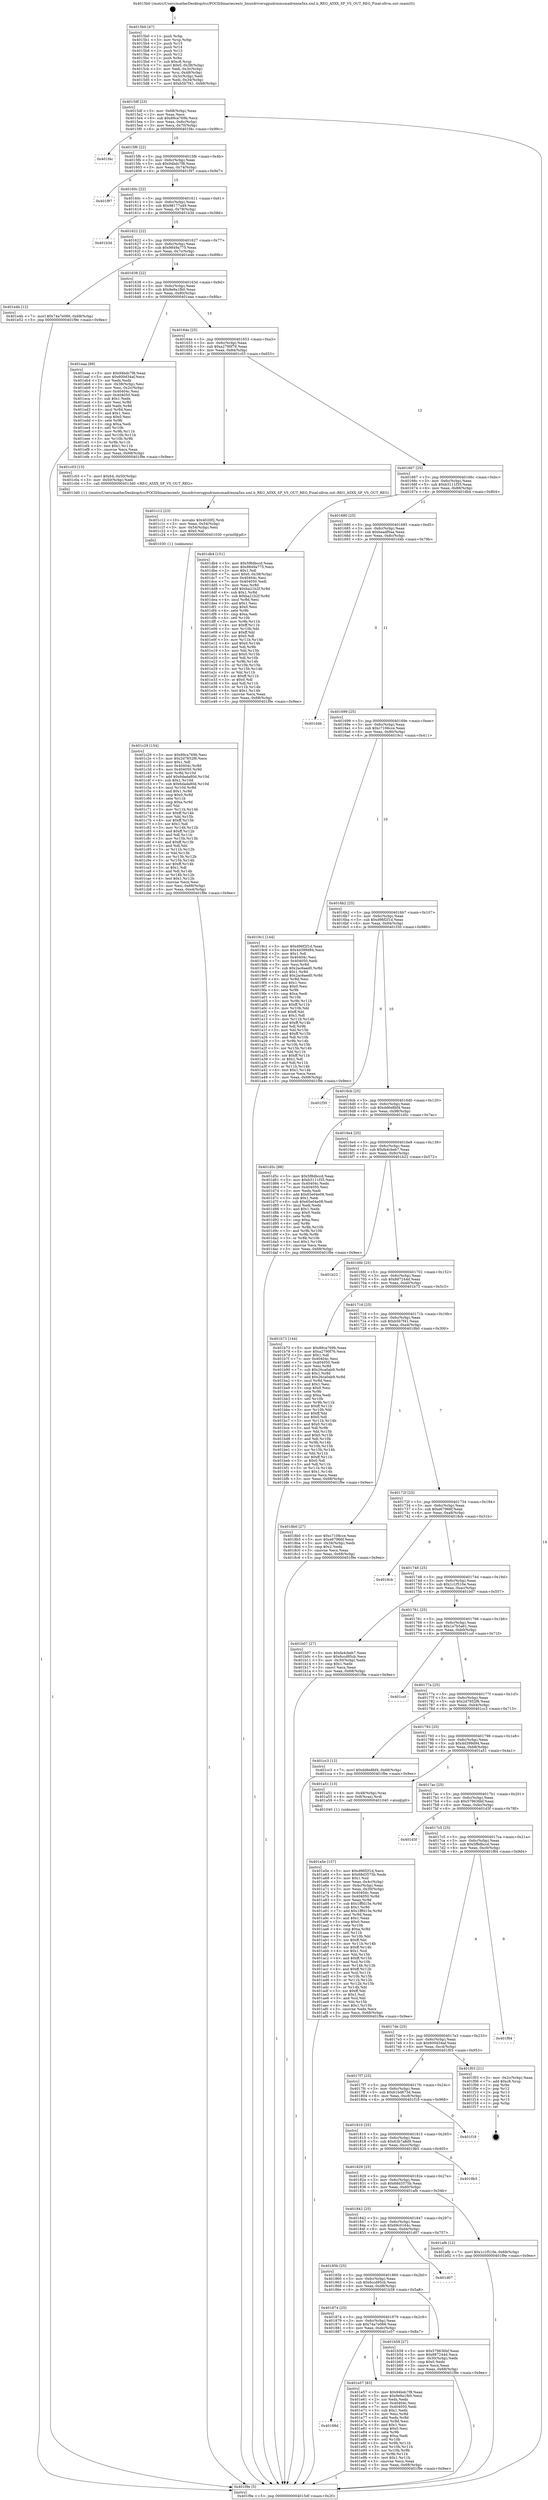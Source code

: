 digraph "0x4015b0" {
  label = "0x4015b0 (/mnt/c/Users/mathe/Desktop/tcc/POCII/binaries/extr_linuxdriversgpudrmmsmadrenoa5xx.xml.h_REG_A5XX_SP_VS_OUT_REG_Final-ollvm.out::main(0))"
  labelloc = "t"
  node[shape=record]

  Entry [label="",width=0.3,height=0.3,shape=circle,fillcolor=black,style=filled]
  "0x4015df" [label="{
     0x4015df [23]\l
     | [instrs]\l
     &nbsp;&nbsp;0x4015df \<+3\>: mov -0x68(%rbp),%eax\l
     &nbsp;&nbsp;0x4015e2 \<+2\>: mov %eax,%ecx\l
     &nbsp;&nbsp;0x4015e4 \<+6\>: sub $0x89ca769b,%ecx\l
     &nbsp;&nbsp;0x4015ea \<+3\>: mov %eax,-0x6c(%rbp)\l
     &nbsp;&nbsp;0x4015ed \<+3\>: mov %ecx,-0x70(%rbp)\l
     &nbsp;&nbsp;0x4015f0 \<+6\>: je 0000000000401f4c \<main+0x99c\>\l
  }"]
  "0x401f4c" [label="{
     0x401f4c\l
  }", style=dashed]
  "0x4015f6" [label="{
     0x4015f6 [22]\l
     | [instrs]\l
     &nbsp;&nbsp;0x4015f6 \<+5\>: jmp 00000000004015fb \<main+0x4b\>\l
     &nbsp;&nbsp;0x4015fb \<+3\>: mov -0x6c(%rbp),%eax\l
     &nbsp;&nbsp;0x4015fe \<+5\>: sub $0x94bdc7f8,%eax\l
     &nbsp;&nbsp;0x401603 \<+3\>: mov %eax,-0x74(%rbp)\l
     &nbsp;&nbsp;0x401606 \<+6\>: je 0000000000401f97 \<main+0x9e7\>\l
  }"]
  Exit [label="",width=0.3,height=0.3,shape=circle,fillcolor=black,style=filled,peripheries=2]
  "0x401f97" [label="{
     0x401f97\l
  }", style=dashed]
  "0x40160c" [label="{
     0x40160c [22]\l
     | [instrs]\l
     &nbsp;&nbsp;0x40160c \<+5\>: jmp 0000000000401611 \<main+0x61\>\l
     &nbsp;&nbsp;0x401611 \<+3\>: mov -0x6c(%rbp),%eax\l
     &nbsp;&nbsp;0x401614 \<+5\>: sub $0x98177a49,%eax\l
     &nbsp;&nbsp;0x401619 \<+3\>: mov %eax,-0x78(%rbp)\l
     &nbsp;&nbsp;0x40161c \<+6\>: je 0000000000401b3d \<main+0x58d\>\l
  }"]
  "0x40188d" [label="{
     0x40188d\l
  }", style=dashed]
  "0x401b3d" [label="{
     0x401b3d\l
  }", style=dashed]
  "0x401622" [label="{
     0x401622 [22]\l
     | [instrs]\l
     &nbsp;&nbsp;0x401622 \<+5\>: jmp 0000000000401627 \<main+0x77\>\l
     &nbsp;&nbsp;0x401627 \<+3\>: mov -0x6c(%rbp),%eax\l
     &nbsp;&nbsp;0x40162a \<+5\>: sub $0x9849a775,%eax\l
     &nbsp;&nbsp;0x40162f \<+3\>: mov %eax,-0x7c(%rbp)\l
     &nbsp;&nbsp;0x401632 \<+6\>: je 0000000000401e4b \<main+0x89b\>\l
  }"]
  "0x401e57" [label="{
     0x401e57 [83]\l
     | [instrs]\l
     &nbsp;&nbsp;0x401e57 \<+5\>: mov $0x94bdc7f8,%eax\l
     &nbsp;&nbsp;0x401e5c \<+5\>: mov $0x9e9a1fb0,%ecx\l
     &nbsp;&nbsp;0x401e61 \<+2\>: xor %edx,%edx\l
     &nbsp;&nbsp;0x401e63 \<+7\>: mov 0x40404c,%esi\l
     &nbsp;&nbsp;0x401e6a \<+7\>: mov 0x404050,%edi\l
     &nbsp;&nbsp;0x401e71 \<+3\>: sub $0x1,%edx\l
     &nbsp;&nbsp;0x401e74 \<+3\>: mov %esi,%r8d\l
     &nbsp;&nbsp;0x401e77 \<+3\>: add %edx,%r8d\l
     &nbsp;&nbsp;0x401e7a \<+4\>: imul %r8d,%esi\l
     &nbsp;&nbsp;0x401e7e \<+3\>: and $0x1,%esi\l
     &nbsp;&nbsp;0x401e81 \<+3\>: cmp $0x0,%esi\l
     &nbsp;&nbsp;0x401e84 \<+4\>: sete %r9b\l
     &nbsp;&nbsp;0x401e88 \<+3\>: cmp $0xa,%edi\l
     &nbsp;&nbsp;0x401e8b \<+4\>: setl %r10b\l
     &nbsp;&nbsp;0x401e8f \<+3\>: mov %r9b,%r11b\l
     &nbsp;&nbsp;0x401e92 \<+3\>: and %r10b,%r11b\l
     &nbsp;&nbsp;0x401e95 \<+3\>: xor %r10b,%r9b\l
     &nbsp;&nbsp;0x401e98 \<+3\>: or %r9b,%r11b\l
     &nbsp;&nbsp;0x401e9b \<+4\>: test $0x1,%r11b\l
     &nbsp;&nbsp;0x401e9f \<+3\>: cmovne %ecx,%eax\l
     &nbsp;&nbsp;0x401ea2 \<+3\>: mov %eax,-0x68(%rbp)\l
     &nbsp;&nbsp;0x401ea5 \<+5\>: jmp 0000000000401f9e \<main+0x9ee\>\l
  }"]
  "0x401e4b" [label="{
     0x401e4b [12]\l
     | [instrs]\l
     &nbsp;&nbsp;0x401e4b \<+7\>: movl $0x74a7e066,-0x68(%rbp)\l
     &nbsp;&nbsp;0x401e52 \<+5\>: jmp 0000000000401f9e \<main+0x9ee\>\l
  }"]
  "0x401638" [label="{
     0x401638 [22]\l
     | [instrs]\l
     &nbsp;&nbsp;0x401638 \<+5\>: jmp 000000000040163d \<main+0x8d\>\l
     &nbsp;&nbsp;0x40163d \<+3\>: mov -0x6c(%rbp),%eax\l
     &nbsp;&nbsp;0x401640 \<+5\>: sub $0x9e9a1fb0,%eax\l
     &nbsp;&nbsp;0x401645 \<+3\>: mov %eax,-0x80(%rbp)\l
     &nbsp;&nbsp;0x401648 \<+6\>: je 0000000000401eaa \<main+0x8fa\>\l
  }"]
  "0x401c29" [label="{
     0x401c29 [154]\l
     | [instrs]\l
     &nbsp;&nbsp;0x401c29 \<+5\>: mov $0x89ca769b,%esi\l
     &nbsp;&nbsp;0x401c2e \<+5\>: mov $0x2d7852f6,%ecx\l
     &nbsp;&nbsp;0x401c33 \<+2\>: mov $0x1,%dl\l
     &nbsp;&nbsp;0x401c35 \<+8\>: mov 0x40404c,%r8d\l
     &nbsp;&nbsp;0x401c3d \<+8\>: mov 0x404050,%r9d\l
     &nbsp;&nbsp;0x401c45 \<+3\>: mov %r8d,%r10d\l
     &nbsp;&nbsp;0x401c48 \<+7\>: add $0x6dada80d,%r10d\l
     &nbsp;&nbsp;0x401c4f \<+4\>: sub $0x1,%r10d\l
     &nbsp;&nbsp;0x401c53 \<+7\>: sub $0x6dada80d,%r10d\l
     &nbsp;&nbsp;0x401c5a \<+4\>: imul %r10d,%r8d\l
     &nbsp;&nbsp;0x401c5e \<+4\>: and $0x1,%r8d\l
     &nbsp;&nbsp;0x401c62 \<+4\>: cmp $0x0,%r8d\l
     &nbsp;&nbsp;0x401c66 \<+4\>: sete %r11b\l
     &nbsp;&nbsp;0x401c6a \<+4\>: cmp $0xa,%r9d\l
     &nbsp;&nbsp;0x401c6e \<+3\>: setl %bl\l
     &nbsp;&nbsp;0x401c71 \<+3\>: mov %r11b,%r14b\l
     &nbsp;&nbsp;0x401c74 \<+4\>: xor $0xff,%r14b\l
     &nbsp;&nbsp;0x401c78 \<+3\>: mov %bl,%r15b\l
     &nbsp;&nbsp;0x401c7b \<+4\>: xor $0xff,%r15b\l
     &nbsp;&nbsp;0x401c7f \<+3\>: xor $0x1,%dl\l
     &nbsp;&nbsp;0x401c82 \<+3\>: mov %r14b,%r12b\l
     &nbsp;&nbsp;0x401c85 \<+4\>: and $0xff,%r12b\l
     &nbsp;&nbsp;0x401c89 \<+3\>: and %dl,%r11b\l
     &nbsp;&nbsp;0x401c8c \<+3\>: mov %r15b,%r13b\l
     &nbsp;&nbsp;0x401c8f \<+4\>: and $0xff,%r13b\l
     &nbsp;&nbsp;0x401c93 \<+2\>: and %dl,%bl\l
     &nbsp;&nbsp;0x401c95 \<+3\>: or %r11b,%r12b\l
     &nbsp;&nbsp;0x401c98 \<+3\>: or %bl,%r13b\l
     &nbsp;&nbsp;0x401c9b \<+3\>: xor %r13b,%r12b\l
     &nbsp;&nbsp;0x401c9e \<+3\>: or %r15b,%r14b\l
     &nbsp;&nbsp;0x401ca1 \<+4\>: xor $0xff,%r14b\l
     &nbsp;&nbsp;0x401ca5 \<+3\>: or $0x1,%dl\l
     &nbsp;&nbsp;0x401ca8 \<+3\>: and %dl,%r14b\l
     &nbsp;&nbsp;0x401cab \<+3\>: or %r14b,%r12b\l
     &nbsp;&nbsp;0x401cae \<+4\>: test $0x1,%r12b\l
     &nbsp;&nbsp;0x401cb2 \<+3\>: cmovne %ecx,%esi\l
     &nbsp;&nbsp;0x401cb5 \<+3\>: mov %esi,-0x68(%rbp)\l
     &nbsp;&nbsp;0x401cb8 \<+6\>: mov %eax,-0xe4(%rbp)\l
     &nbsp;&nbsp;0x401cbe \<+5\>: jmp 0000000000401f9e \<main+0x9ee\>\l
  }"]
  "0x401eaa" [label="{
     0x401eaa [89]\l
     | [instrs]\l
     &nbsp;&nbsp;0x401eaa \<+5\>: mov $0x94bdc7f8,%eax\l
     &nbsp;&nbsp;0x401eaf \<+5\>: mov $0x600d34af,%ecx\l
     &nbsp;&nbsp;0x401eb4 \<+2\>: xor %edx,%edx\l
     &nbsp;&nbsp;0x401eb6 \<+3\>: mov -0x38(%rbp),%esi\l
     &nbsp;&nbsp;0x401eb9 \<+3\>: mov %esi,-0x2c(%rbp)\l
     &nbsp;&nbsp;0x401ebc \<+7\>: mov 0x40404c,%esi\l
     &nbsp;&nbsp;0x401ec3 \<+7\>: mov 0x404050,%edi\l
     &nbsp;&nbsp;0x401eca \<+3\>: sub $0x1,%edx\l
     &nbsp;&nbsp;0x401ecd \<+3\>: mov %esi,%r8d\l
     &nbsp;&nbsp;0x401ed0 \<+3\>: add %edx,%r8d\l
     &nbsp;&nbsp;0x401ed3 \<+4\>: imul %r8d,%esi\l
     &nbsp;&nbsp;0x401ed7 \<+3\>: and $0x1,%esi\l
     &nbsp;&nbsp;0x401eda \<+3\>: cmp $0x0,%esi\l
     &nbsp;&nbsp;0x401edd \<+4\>: sete %r9b\l
     &nbsp;&nbsp;0x401ee1 \<+3\>: cmp $0xa,%edi\l
     &nbsp;&nbsp;0x401ee4 \<+4\>: setl %r10b\l
     &nbsp;&nbsp;0x401ee8 \<+3\>: mov %r9b,%r11b\l
     &nbsp;&nbsp;0x401eeb \<+3\>: and %r10b,%r11b\l
     &nbsp;&nbsp;0x401eee \<+3\>: xor %r10b,%r9b\l
     &nbsp;&nbsp;0x401ef1 \<+3\>: or %r9b,%r11b\l
     &nbsp;&nbsp;0x401ef4 \<+4\>: test $0x1,%r11b\l
     &nbsp;&nbsp;0x401ef8 \<+3\>: cmovne %ecx,%eax\l
     &nbsp;&nbsp;0x401efb \<+3\>: mov %eax,-0x68(%rbp)\l
     &nbsp;&nbsp;0x401efe \<+5\>: jmp 0000000000401f9e \<main+0x9ee\>\l
  }"]
  "0x40164e" [label="{
     0x40164e [25]\l
     | [instrs]\l
     &nbsp;&nbsp;0x40164e \<+5\>: jmp 0000000000401653 \<main+0xa3\>\l
     &nbsp;&nbsp;0x401653 \<+3\>: mov -0x6c(%rbp),%eax\l
     &nbsp;&nbsp;0x401656 \<+5\>: sub $0xa2790f76,%eax\l
     &nbsp;&nbsp;0x40165b \<+6\>: mov %eax,-0x84(%rbp)\l
     &nbsp;&nbsp;0x401661 \<+6\>: je 0000000000401c03 \<main+0x653\>\l
  }"]
  "0x401c12" [label="{
     0x401c12 [23]\l
     | [instrs]\l
     &nbsp;&nbsp;0x401c12 \<+10\>: movabs $0x4020f2,%rdi\l
     &nbsp;&nbsp;0x401c1c \<+3\>: mov %eax,-0x54(%rbp)\l
     &nbsp;&nbsp;0x401c1f \<+3\>: mov -0x54(%rbp),%esi\l
     &nbsp;&nbsp;0x401c22 \<+2\>: mov $0x0,%al\l
     &nbsp;&nbsp;0x401c24 \<+5\>: call 0000000000401030 \<printf@plt\>\l
     | [calls]\l
     &nbsp;&nbsp;0x401030 \{1\} (unknown)\l
  }"]
  "0x401c03" [label="{
     0x401c03 [15]\l
     | [instrs]\l
     &nbsp;&nbsp;0x401c03 \<+7\>: movl $0x64,-0x50(%rbp)\l
     &nbsp;&nbsp;0x401c0a \<+3\>: mov -0x50(%rbp),%edi\l
     &nbsp;&nbsp;0x401c0d \<+5\>: call 00000000004013d0 \<REG_A5XX_SP_VS_OUT_REG\>\l
     | [calls]\l
     &nbsp;&nbsp;0x4013d0 \{1\} (/mnt/c/Users/mathe/Desktop/tcc/POCII/binaries/extr_linuxdriversgpudrmmsmadrenoa5xx.xml.h_REG_A5XX_SP_VS_OUT_REG_Final-ollvm.out::REG_A5XX_SP_VS_OUT_REG)\l
  }"]
  "0x401667" [label="{
     0x401667 [25]\l
     | [instrs]\l
     &nbsp;&nbsp;0x401667 \<+5\>: jmp 000000000040166c \<main+0xbc\>\l
     &nbsp;&nbsp;0x40166c \<+3\>: mov -0x6c(%rbp),%eax\l
     &nbsp;&nbsp;0x40166f \<+5\>: sub $0xb3111f35,%eax\l
     &nbsp;&nbsp;0x401674 \<+6\>: mov %eax,-0x88(%rbp)\l
     &nbsp;&nbsp;0x40167a \<+6\>: je 0000000000401db4 \<main+0x804\>\l
  }"]
  "0x401874" [label="{
     0x401874 [25]\l
     | [instrs]\l
     &nbsp;&nbsp;0x401874 \<+5\>: jmp 0000000000401879 \<main+0x2c9\>\l
     &nbsp;&nbsp;0x401879 \<+3\>: mov -0x6c(%rbp),%eax\l
     &nbsp;&nbsp;0x40187c \<+5\>: sub $0x74a7e066,%eax\l
     &nbsp;&nbsp;0x401881 \<+6\>: mov %eax,-0xdc(%rbp)\l
     &nbsp;&nbsp;0x401887 \<+6\>: je 0000000000401e57 \<main+0x8a7\>\l
  }"]
  "0x401db4" [label="{
     0x401db4 [151]\l
     | [instrs]\l
     &nbsp;&nbsp;0x401db4 \<+5\>: mov $0x5f8dbccd,%eax\l
     &nbsp;&nbsp;0x401db9 \<+5\>: mov $0x9849a775,%ecx\l
     &nbsp;&nbsp;0x401dbe \<+2\>: mov $0x1,%dl\l
     &nbsp;&nbsp;0x401dc0 \<+7\>: movl $0x0,-0x38(%rbp)\l
     &nbsp;&nbsp;0x401dc7 \<+7\>: mov 0x40404c,%esi\l
     &nbsp;&nbsp;0x401dce \<+7\>: mov 0x404050,%edi\l
     &nbsp;&nbsp;0x401dd5 \<+3\>: mov %esi,%r8d\l
     &nbsp;&nbsp;0x401dd8 \<+7\>: add $0xba21b2f,%r8d\l
     &nbsp;&nbsp;0x401ddf \<+4\>: sub $0x1,%r8d\l
     &nbsp;&nbsp;0x401de3 \<+7\>: sub $0xba21b2f,%r8d\l
     &nbsp;&nbsp;0x401dea \<+4\>: imul %r8d,%esi\l
     &nbsp;&nbsp;0x401dee \<+3\>: and $0x1,%esi\l
     &nbsp;&nbsp;0x401df1 \<+3\>: cmp $0x0,%esi\l
     &nbsp;&nbsp;0x401df4 \<+4\>: sete %r9b\l
     &nbsp;&nbsp;0x401df8 \<+3\>: cmp $0xa,%edi\l
     &nbsp;&nbsp;0x401dfb \<+4\>: setl %r10b\l
     &nbsp;&nbsp;0x401dff \<+3\>: mov %r9b,%r11b\l
     &nbsp;&nbsp;0x401e02 \<+4\>: xor $0xff,%r11b\l
     &nbsp;&nbsp;0x401e06 \<+3\>: mov %r10b,%bl\l
     &nbsp;&nbsp;0x401e09 \<+3\>: xor $0xff,%bl\l
     &nbsp;&nbsp;0x401e0c \<+3\>: xor $0x0,%dl\l
     &nbsp;&nbsp;0x401e0f \<+3\>: mov %r11b,%r14b\l
     &nbsp;&nbsp;0x401e12 \<+4\>: and $0x0,%r14b\l
     &nbsp;&nbsp;0x401e16 \<+3\>: and %dl,%r9b\l
     &nbsp;&nbsp;0x401e19 \<+3\>: mov %bl,%r15b\l
     &nbsp;&nbsp;0x401e1c \<+4\>: and $0x0,%r15b\l
     &nbsp;&nbsp;0x401e20 \<+3\>: and %dl,%r10b\l
     &nbsp;&nbsp;0x401e23 \<+3\>: or %r9b,%r14b\l
     &nbsp;&nbsp;0x401e26 \<+3\>: or %r10b,%r15b\l
     &nbsp;&nbsp;0x401e29 \<+3\>: xor %r15b,%r14b\l
     &nbsp;&nbsp;0x401e2c \<+3\>: or %bl,%r11b\l
     &nbsp;&nbsp;0x401e2f \<+4\>: xor $0xff,%r11b\l
     &nbsp;&nbsp;0x401e33 \<+3\>: or $0x0,%dl\l
     &nbsp;&nbsp;0x401e36 \<+3\>: and %dl,%r11b\l
     &nbsp;&nbsp;0x401e39 \<+3\>: or %r11b,%r14b\l
     &nbsp;&nbsp;0x401e3c \<+4\>: test $0x1,%r14b\l
     &nbsp;&nbsp;0x401e40 \<+3\>: cmovne %ecx,%eax\l
     &nbsp;&nbsp;0x401e43 \<+3\>: mov %eax,-0x68(%rbp)\l
     &nbsp;&nbsp;0x401e46 \<+5\>: jmp 0000000000401f9e \<main+0x9ee\>\l
  }"]
  "0x401680" [label="{
     0x401680 [25]\l
     | [instrs]\l
     &nbsp;&nbsp;0x401680 \<+5\>: jmp 0000000000401685 \<main+0xd5\>\l
     &nbsp;&nbsp;0x401685 \<+3\>: mov -0x6c(%rbp),%eax\l
     &nbsp;&nbsp;0x401688 \<+5\>: sub $0xbeadf0aa,%eax\l
     &nbsp;&nbsp;0x40168d \<+6\>: mov %eax,-0x8c(%rbp)\l
     &nbsp;&nbsp;0x401693 \<+6\>: je 0000000000401d4b \<main+0x79b\>\l
  }"]
  "0x401b58" [label="{
     0x401b58 [27]\l
     | [instrs]\l
     &nbsp;&nbsp;0x401b58 \<+5\>: mov $0x579636bf,%eax\l
     &nbsp;&nbsp;0x401b5d \<+5\>: mov $0x887244d,%ecx\l
     &nbsp;&nbsp;0x401b62 \<+3\>: mov -0x30(%rbp),%edx\l
     &nbsp;&nbsp;0x401b65 \<+3\>: cmp $0x0,%edx\l
     &nbsp;&nbsp;0x401b68 \<+3\>: cmove %ecx,%eax\l
     &nbsp;&nbsp;0x401b6b \<+3\>: mov %eax,-0x68(%rbp)\l
     &nbsp;&nbsp;0x401b6e \<+5\>: jmp 0000000000401f9e \<main+0x9ee\>\l
  }"]
  "0x401d4b" [label="{
     0x401d4b\l
  }", style=dashed]
  "0x401699" [label="{
     0x401699 [25]\l
     | [instrs]\l
     &nbsp;&nbsp;0x401699 \<+5\>: jmp 000000000040169e \<main+0xee\>\l
     &nbsp;&nbsp;0x40169e \<+3\>: mov -0x6c(%rbp),%eax\l
     &nbsp;&nbsp;0x4016a1 \<+5\>: sub $0xc7106cce,%eax\l
     &nbsp;&nbsp;0x4016a6 \<+6\>: mov %eax,-0x90(%rbp)\l
     &nbsp;&nbsp;0x4016ac \<+6\>: je 00000000004019c1 \<main+0x411\>\l
  }"]
  "0x40185b" [label="{
     0x40185b [25]\l
     | [instrs]\l
     &nbsp;&nbsp;0x40185b \<+5\>: jmp 0000000000401860 \<main+0x2b0\>\l
     &nbsp;&nbsp;0x401860 \<+3\>: mov -0x6c(%rbp),%eax\l
     &nbsp;&nbsp;0x401863 \<+5\>: sub $0x6ccd95cb,%eax\l
     &nbsp;&nbsp;0x401868 \<+6\>: mov %eax,-0xd8(%rbp)\l
     &nbsp;&nbsp;0x40186e \<+6\>: je 0000000000401b58 \<main+0x5a8\>\l
  }"]
  "0x4019c1" [label="{
     0x4019c1 [144]\l
     | [instrs]\l
     &nbsp;&nbsp;0x4019c1 \<+5\>: mov $0xd96f2f1d,%eax\l
     &nbsp;&nbsp;0x4019c6 \<+5\>: mov $0x4d399d94,%ecx\l
     &nbsp;&nbsp;0x4019cb \<+2\>: mov $0x1,%dl\l
     &nbsp;&nbsp;0x4019cd \<+7\>: mov 0x40404c,%esi\l
     &nbsp;&nbsp;0x4019d4 \<+7\>: mov 0x404050,%edi\l
     &nbsp;&nbsp;0x4019db \<+3\>: mov %esi,%r8d\l
     &nbsp;&nbsp;0x4019de \<+7\>: sub $0x2ac6aed0,%r8d\l
     &nbsp;&nbsp;0x4019e5 \<+4\>: sub $0x1,%r8d\l
     &nbsp;&nbsp;0x4019e9 \<+7\>: add $0x2ac6aed0,%r8d\l
     &nbsp;&nbsp;0x4019f0 \<+4\>: imul %r8d,%esi\l
     &nbsp;&nbsp;0x4019f4 \<+3\>: and $0x1,%esi\l
     &nbsp;&nbsp;0x4019f7 \<+3\>: cmp $0x0,%esi\l
     &nbsp;&nbsp;0x4019fa \<+4\>: sete %r9b\l
     &nbsp;&nbsp;0x4019fe \<+3\>: cmp $0xa,%edi\l
     &nbsp;&nbsp;0x401a01 \<+4\>: setl %r10b\l
     &nbsp;&nbsp;0x401a05 \<+3\>: mov %r9b,%r11b\l
     &nbsp;&nbsp;0x401a08 \<+4\>: xor $0xff,%r11b\l
     &nbsp;&nbsp;0x401a0c \<+3\>: mov %r10b,%bl\l
     &nbsp;&nbsp;0x401a0f \<+3\>: xor $0xff,%bl\l
     &nbsp;&nbsp;0x401a12 \<+3\>: xor $0x1,%dl\l
     &nbsp;&nbsp;0x401a15 \<+3\>: mov %r11b,%r14b\l
     &nbsp;&nbsp;0x401a18 \<+4\>: and $0xff,%r14b\l
     &nbsp;&nbsp;0x401a1c \<+3\>: and %dl,%r9b\l
     &nbsp;&nbsp;0x401a1f \<+3\>: mov %bl,%r15b\l
     &nbsp;&nbsp;0x401a22 \<+4\>: and $0xff,%r15b\l
     &nbsp;&nbsp;0x401a26 \<+3\>: and %dl,%r10b\l
     &nbsp;&nbsp;0x401a29 \<+3\>: or %r9b,%r14b\l
     &nbsp;&nbsp;0x401a2c \<+3\>: or %r10b,%r15b\l
     &nbsp;&nbsp;0x401a2f \<+3\>: xor %r15b,%r14b\l
     &nbsp;&nbsp;0x401a32 \<+3\>: or %bl,%r11b\l
     &nbsp;&nbsp;0x401a35 \<+4\>: xor $0xff,%r11b\l
     &nbsp;&nbsp;0x401a39 \<+3\>: or $0x1,%dl\l
     &nbsp;&nbsp;0x401a3c \<+3\>: and %dl,%r11b\l
     &nbsp;&nbsp;0x401a3f \<+3\>: or %r11b,%r14b\l
     &nbsp;&nbsp;0x401a42 \<+4\>: test $0x1,%r14b\l
     &nbsp;&nbsp;0x401a46 \<+3\>: cmovne %ecx,%eax\l
     &nbsp;&nbsp;0x401a49 \<+3\>: mov %eax,-0x68(%rbp)\l
     &nbsp;&nbsp;0x401a4c \<+5\>: jmp 0000000000401f9e \<main+0x9ee\>\l
  }"]
  "0x4016b2" [label="{
     0x4016b2 [25]\l
     | [instrs]\l
     &nbsp;&nbsp;0x4016b2 \<+5\>: jmp 00000000004016b7 \<main+0x107\>\l
     &nbsp;&nbsp;0x4016b7 \<+3\>: mov -0x6c(%rbp),%eax\l
     &nbsp;&nbsp;0x4016ba \<+5\>: sub $0xd96f2f1d,%eax\l
     &nbsp;&nbsp;0x4016bf \<+6\>: mov %eax,-0x94(%rbp)\l
     &nbsp;&nbsp;0x4016c5 \<+6\>: je 0000000000401f30 \<main+0x980\>\l
  }"]
  "0x401d07" [label="{
     0x401d07\l
  }", style=dashed]
  "0x401f30" [label="{
     0x401f30\l
  }", style=dashed]
  "0x4016cb" [label="{
     0x4016cb [25]\l
     | [instrs]\l
     &nbsp;&nbsp;0x4016cb \<+5\>: jmp 00000000004016d0 \<main+0x120\>\l
     &nbsp;&nbsp;0x4016d0 \<+3\>: mov -0x6c(%rbp),%eax\l
     &nbsp;&nbsp;0x4016d3 \<+5\>: sub $0xdd6e8bf4,%eax\l
     &nbsp;&nbsp;0x4016d8 \<+6\>: mov %eax,-0x98(%rbp)\l
     &nbsp;&nbsp;0x4016de \<+6\>: je 0000000000401d5c \<main+0x7ac\>\l
  }"]
  "0x401842" [label="{
     0x401842 [25]\l
     | [instrs]\l
     &nbsp;&nbsp;0x401842 \<+5\>: jmp 0000000000401847 \<main+0x297\>\l
     &nbsp;&nbsp;0x401847 \<+3\>: mov -0x6c(%rbp),%eax\l
     &nbsp;&nbsp;0x40184a \<+5\>: sub $0x69c0164c,%eax\l
     &nbsp;&nbsp;0x40184f \<+6\>: mov %eax,-0xd4(%rbp)\l
     &nbsp;&nbsp;0x401855 \<+6\>: je 0000000000401d07 \<main+0x757\>\l
  }"]
  "0x401d5c" [label="{
     0x401d5c [88]\l
     | [instrs]\l
     &nbsp;&nbsp;0x401d5c \<+5\>: mov $0x5f8dbccd,%eax\l
     &nbsp;&nbsp;0x401d61 \<+5\>: mov $0xb3111f35,%ecx\l
     &nbsp;&nbsp;0x401d66 \<+7\>: mov 0x40404c,%edx\l
     &nbsp;&nbsp;0x401d6d \<+7\>: mov 0x404050,%esi\l
     &nbsp;&nbsp;0x401d74 \<+2\>: mov %edx,%edi\l
     &nbsp;&nbsp;0x401d76 \<+6\>: add $0x65e04e08,%edi\l
     &nbsp;&nbsp;0x401d7c \<+3\>: sub $0x1,%edi\l
     &nbsp;&nbsp;0x401d7f \<+6\>: sub $0x65e04e08,%edi\l
     &nbsp;&nbsp;0x401d85 \<+3\>: imul %edi,%edx\l
     &nbsp;&nbsp;0x401d88 \<+3\>: and $0x1,%edx\l
     &nbsp;&nbsp;0x401d8b \<+3\>: cmp $0x0,%edx\l
     &nbsp;&nbsp;0x401d8e \<+4\>: sete %r8b\l
     &nbsp;&nbsp;0x401d92 \<+3\>: cmp $0xa,%esi\l
     &nbsp;&nbsp;0x401d95 \<+4\>: setl %r9b\l
     &nbsp;&nbsp;0x401d99 \<+3\>: mov %r8b,%r10b\l
     &nbsp;&nbsp;0x401d9c \<+3\>: and %r9b,%r10b\l
     &nbsp;&nbsp;0x401d9f \<+3\>: xor %r9b,%r8b\l
     &nbsp;&nbsp;0x401da2 \<+3\>: or %r8b,%r10b\l
     &nbsp;&nbsp;0x401da5 \<+4\>: test $0x1,%r10b\l
     &nbsp;&nbsp;0x401da9 \<+3\>: cmovne %ecx,%eax\l
     &nbsp;&nbsp;0x401dac \<+3\>: mov %eax,-0x68(%rbp)\l
     &nbsp;&nbsp;0x401daf \<+5\>: jmp 0000000000401f9e \<main+0x9ee\>\l
  }"]
  "0x4016e4" [label="{
     0x4016e4 [25]\l
     | [instrs]\l
     &nbsp;&nbsp;0x4016e4 \<+5\>: jmp 00000000004016e9 \<main+0x139\>\l
     &nbsp;&nbsp;0x4016e9 \<+3\>: mov -0x6c(%rbp),%eax\l
     &nbsp;&nbsp;0x4016ec \<+5\>: sub $0xfa4cbeb7,%eax\l
     &nbsp;&nbsp;0x4016f1 \<+6\>: mov %eax,-0x9c(%rbp)\l
     &nbsp;&nbsp;0x4016f7 \<+6\>: je 0000000000401b22 \<main+0x572\>\l
  }"]
  "0x401afb" [label="{
     0x401afb [12]\l
     | [instrs]\l
     &nbsp;&nbsp;0x401afb \<+7\>: movl $0x1c1f510e,-0x68(%rbp)\l
     &nbsp;&nbsp;0x401b02 \<+5\>: jmp 0000000000401f9e \<main+0x9ee\>\l
  }"]
  "0x401b22" [label="{
     0x401b22\l
  }", style=dashed]
  "0x4016fd" [label="{
     0x4016fd [25]\l
     | [instrs]\l
     &nbsp;&nbsp;0x4016fd \<+5\>: jmp 0000000000401702 \<main+0x152\>\l
     &nbsp;&nbsp;0x401702 \<+3\>: mov -0x6c(%rbp),%eax\l
     &nbsp;&nbsp;0x401705 \<+5\>: sub $0x887244d,%eax\l
     &nbsp;&nbsp;0x40170a \<+6\>: mov %eax,-0xa0(%rbp)\l
     &nbsp;&nbsp;0x401710 \<+6\>: je 0000000000401b73 \<main+0x5c3\>\l
  }"]
  "0x401829" [label="{
     0x401829 [25]\l
     | [instrs]\l
     &nbsp;&nbsp;0x401829 \<+5\>: jmp 000000000040182e \<main+0x27e\>\l
     &nbsp;&nbsp;0x40182e \<+3\>: mov -0x6c(%rbp),%eax\l
     &nbsp;&nbsp;0x401831 \<+5\>: sub $0x68d3575b,%eax\l
     &nbsp;&nbsp;0x401836 \<+6\>: mov %eax,-0xd0(%rbp)\l
     &nbsp;&nbsp;0x40183c \<+6\>: je 0000000000401afb \<main+0x54b\>\l
  }"]
  "0x401b73" [label="{
     0x401b73 [144]\l
     | [instrs]\l
     &nbsp;&nbsp;0x401b73 \<+5\>: mov $0x89ca769b,%eax\l
     &nbsp;&nbsp;0x401b78 \<+5\>: mov $0xa2790f76,%ecx\l
     &nbsp;&nbsp;0x401b7d \<+2\>: mov $0x1,%dl\l
     &nbsp;&nbsp;0x401b7f \<+7\>: mov 0x40404c,%esi\l
     &nbsp;&nbsp;0x401b86 \<+7\>: mov 0x404050,%edi\l
     &nbsp;&nbsp;0x401b8d \<+3\>: mov %esi,%r8d\l
     &nbsp;&nbsp;0x401b90 \<+7\>: sub $0x26ca0ab9,%r8d\l
     &nbsp;&nbsp;0x401b97 \<+4\>: sub $0x1,%r8d\l
     &nbsp;&nbsp;0x401b9b \<+7\>: add $0x26ca0ab9,%r8d\l
     &nbsp;&nbsp;0x401ba2 \<+4\>: imul %r8d,%esi\l
     &nbsp;&nbsp;0x401ba6 \<+3\>: and $0x1,%esi\l
     &nbsp;&nbsp;0x401ba9 \<+3\>: cmp $0x0,%esi\l
     &nbsp;&nbsp;0x401bac \<+4\>: sete %r9b\l
     &nbsp;&nbsp;0x401bb0 \<+3\>: cmp $0xa,%edi\l
     &nbsp;&nbsp;0x401bb3 \<+4\>: setl %r10b\l
     &nbsp;&nbsp;0x401bb7 \<+3\>: mov %r9b,%r11b\l
     &nbsp;&nbsp;0x401bba \<+4\>: xor $0xff,%r11b\l
     &nbsp;&nbsp;0x401bbe \<+3\>: mov %r10b,%bl\l
     &nbsp;&nbsp;0x401bc1 \<+3\>: xor $0xff,%bl\l
     &nbsp;&nbsp;0x401bc4 \<+3\>: xor $0x0,%dl\l
     &nbsp;&nbsp;0x401bc7 \<+3\>: mov %r11b,%r14b\l
     &nbsp;&nbsp;0x401bca \<+4\>: and $0x0,%r14b\l
     &nbsp;&nbsp;0x401bce \<+3\>: and %dl,%r9b\l
     &nbsp;&nbsp;0x401bd1 \<+3\>: mov %bl,%r15b\l
     &nbsp;&nbsp;0x401bd4 \<+4\>: and $0x0,%r15b\l
     &nbsp;&nbsp;0x401bd8 \<+3\>: and %dl,%r10b\l
     &nbsp;&nbsp;0x401bdb \<+3\>: or %r9b,%r14b\l
     &nbsp;&nbsp;0x401bde \<+3\>: or %r10b,%r15b\l
     &nbsp;&nbsp;0x401be1 \<+3\>: xor %r15b,%r14b\l
     &nbsp;&nbsp;0x401be4 \<+3\>: or %bl,%r11b\l
     &nbsp;&nbsp;0x401be7 \<+4\>: xor $0xff,%r11b\l
     &nbsp;&nbsp;0x401beb \<+3\>: or $0x0,%dl\l
     &nbsp;&nbsp;0x401bee \<+3\>: and %dl,%r11b\l
     &nbsp;&nbsp;0x401bf1 \<+3\>: or %r11b,%r14b\l
     &nbsp;&nbsp;0x401bf4 \<+4\>: test $0x1,%r14b\l
     &nbsp;&nbsp;0x401bf8 \<+3\>: cmovne %ecx,%eax\l
     &nbsp;&nbsp;0x401bfb \<+3\>: mov %eax,-0x68(%rbp)\l
     &nbsp;&nbsp;0x401bfe \<+5\>: jmp 0000000000401f9e \<main+0x9ee\>\l
  }"]
  "0x401716" [label="{
     0x401716 [25]\l
     | [instrs]\l
     &nbsp;&nbsp;0x401716 \<+5\>: jmp 000000000040171b \<main+0x16b\>\l
     &nbsp;&nbsp;0x40171b \<+3\>: mov -0x6c(%rbp),%eax\l
     &nbsp;&nbsp;0x40171e \<+5\>: sub $0xb5b7f41,%eax\l
     &nbsp;&nbsp;0x401723 \<+6\>: mov %eax,-0xa4(%rbp)\l
     &nbsp;&nbsp;0x401729 \<+6\>: je 00000000004018b0 \<main+0x300\>\l
  }"]
  "0x4019b5" [label="{
     0x4019b5\l
  }", style=dashed]
  "0x4018b0" [label="{
     0x4018b0 [27]\l
     | [instrs]\l
     &nbsp;&nbsp;0x4018b0 \<+5\>: mov $0xc7106cce,%eax\l
     &nbsp;&nbsp;0x4018b5 \<+5\>: mov $0xe67966f,%ecx\l
     &nbsp;&nbsp;0x4018ba \<+3\>: mov -0x34(%rbp),%edx\l
     &nbsp;&nbsp;0x4018bd \<+3\>: cmp $0x2,%edx\l
     &nbsp;&nbsp;0x4018c0 \<+3\>: cmovne %ecx,%eax\l
     &nbsp;&nbsp;0x4018c3 \<+3\>: mov %eax,-0x68(%rbp)\l
     &nbsp;&nbsp;0x4018c6 \<+5\>: jmp 0000000000401f9e \<main+0x9ee\>\l
  }"]
  "0x40172f" [label="{
     0x40172f [25]\l
     | [instrs]\l
     &nbsp;&nbsp;0x40172f \<+5\>: jmp 0000000000401734 \<main+0x184\>\l
     &nbsp;&nbsp;0x401734 \<+3\>: mov -0x6c(%rbp),%eax\l
     &nbsp;&nbsp;0x401737 \<+5\>: sub $0xe67966f,%eax\l
     &nbsp;&nbsp;0x40173c \<+6\>: mov %eax,-0xa8(%rbp)\l
     &nbsp;&nbsp;0x401742 \<+6\>: je 00000000004018cb \<main+0x31b\>\l
  }"]
  "0x401f9e" [label="{
     0x401f9e [5]\l
     | [instrs]\l
     &nbsp;&nbsp;0x401f9e \<+5\>: jmp 00000000004015df \<main+0x2f\>\l
  }"]
  "0x4015b0" [label="{
     0x4015b0 [47]\l
     | [instrs]\l
     &nbsp;&nbsp;0x4015b0 \<+1\>: push %rbp\l
     &nbsp;&nbsp;0x4015b1 \<+3\>: mov %rsp,%rbp\l
     &nbsp;&nbsp;0x4015b4 \<+2\>: push %r15\l
     &nbsp;&nbsp;0x4015b6 \<+2\>: push %r14\l
     &nbsp;&nbsp;0x4015b8 \<+2\>: push %r13\l
     &nbsp;&nbsp;0x4015ba \<+2\>: push %r12\l
     &nbsp;&nbsp;0x4015bc \<+1\>: push %rbx\l
     &nbsp;&nbsp;0x4015bd \<+7\>: sub $0xc8,%rsp\l
     &nbsp;&nbsp;0x4015c4 \<+7\>: movl $0x0,-0x38(%rbp)\l
     &nbsp;&nbsp;0x4015cb \<+3\>: mov %edi,-0x3c(%rbp)\l
     &nbsp;&nbsp;0x4015ce \<+4\>: mov %rsi,-0x48(%rbp)\l
     &nbsp;&nbsp;0x4015d2 \<+3\>: mov -0x3c(%rbp),%edi\l
     &nbsp;&nbsp;0x4015d5 \<+3\>: mov %edi,-0x34(%rbp)\l
     &nbsp;&nbsp;0x4015d8 \<+7\>: movl $0xb5b7f41,-0x68(%rbp)\l
  }"]
  "0x401810" [label="{
     0x401810 [25]\l
     | [instrs]\l
     &nbsp;&nbsp;0x401810 \<+5\>: jmp 0000000000401815 \<main+0x265\>\l
     &nbsp;&nbsp;0x401815 \<+3\>: mov -0x6c(%rbp),%eax\l
     &nbsp;&nbsp;0x401818 \<+5\>: sub $0x63b7a8d9,%eax\l
     &nbsp;&nbsp;0x40181d \<+6\>: mov %eax,-0xcc(%rbp)\l
     &nbsp;&nbsp;0x401823 \<+6\>: je 00000000004019b5 \<main+0x405\>\l
  }"]
  "0x4018cb" [label="{
     0x4018cb\l
  }", style=dashed]
  "0x401748" [label="{
     0x401748 [25]\l
     | [instrs]\l
     &nbsp;&nbsp;0x401748 \<+5\>: jmp 000000000040174d \<main+0x19d\>\l
     &nbsp;&nbsp;0x40174d \<+3\>: mov -0x6c(%rbp),%eax\l
     &nbsp;&nbsp;0x401750 \<+5\>: sub $0x1c1f510e,%eax\l
     &nbsp;&nbsp;0x401755 \<+6\>: mov %eax,-0xac(%rbp)\l
     &nbsp;&nbsp;0x40175b \<+6\>: je 0000000000401b07 \<main+0x557\>\l
  }"]
  "0x401f18" [label="{
     0x401f18\l
  }", style=dashed]
  "0x401b07" [label="{
     0x401b07 [27]\l
     | [instrs]\l
     &nbsp;&nbsp;0x401b07 \<+5\>: mov $0xfa4cbeb7,%eax\l
     &nbsp;&nbsp;0x401b0c \<+5\>: mov $0x6ccd95cb,%ecx\l
     &nbsp;&nbsp;0x401b11 \<+3\>: mov -0x30(%rbp),%edx\l
     &nbsp;&nbsp;0x401b14 \<+3\>: cmp $0x1,%edx\l
     &nbsp;&nbsp;0x401b17 \<+3\>: cmovl %ecx,%eax\l
     &nbsp;&nbsp;0x401b1a \<+3\>: mov %eax,-0x68(%rbp)\l
     &nbsp;&nbsp;0x401b1d \<+5\>: jmp 0000000000401f9e \<main+0x9ee\>\l
  }"]
  "0x401761" [label="{
     0x401761 [25]\l
     | [instrs]\l
     &nbsp;&nbsp;0x401761 \<+5\>: jmp 0000000000401766 \<main+0x1b6\>\l
     &nbsp;&nbsp;0x401766 \<+3\>: mov -0x6c(%rbp),%eax\l
     &nbsp;&nbsp;0x401769 \<+5\>: sub $0x1e7b5a61,%eax\l
     &nbsp;&nbsp;0x40176e \<+6\>: mov %eax,-0xb0(%rbp)\l
     &nbsp;&nbsp;0x401774 \<+6\>: je 0000000000401ccf \<main+0x71f\>\l
  }"]
  "0x4017f7" [label="{
     0x4017f7 [25]\l
     | [instrs]\l
     &nbsp;&nbsp;0x4017f7 \<+5\>: jmp 00000000004017fc \<main+0x24c\>\l
     &nbsp;&nbsp;0x4017fc \<+3\>: mov -0x6c(%rbp),%eax\l
     &nbsp;&nbsp;0x4017ff \<+5\>: sub $0x61bd673d,%eax\l
     &nbsp;&nbsp;0x401804 \<+6\>: mov %eax,-0xc8(%rbp)\l
     &nbsp;&nbsp;0x40180a \<+6\>: je 0000000000401f18 \<main+0x968\>\l
  }"]
  "0x401ccf" [label="{
     0x401ccf\l
  }", style=dashed]
  "0x40177a" [label="{
     0x40177a [25]\l
     | [instrs]\l
     &nbsp;&nbsp;0x40177a \<+5\>: jmp 000000000040177f \<main+0x1cf\>\l
     &nbsp;&nbsp;0x40177f \<+3\>: mov -0x6c(%rbp),%eax\l
     &nbsp;&nbsp;0x401782 \<+5\>: sub $0x2d7852f6,%eax\l
     &nbsp;&nbsp;0x401787 \<+6\>: mov %eax,-0xb4(%rbp)\l
     &nbsp;&nbsp;0x40178d \<+6\>: je 0000000000401cc3 \<main+0x713\>\l
  }"]
  "0x401f03" [label="{
     0x401f03 [21]\l
     | [instrs]\l
     &nbsp;&nbsp;0x401f03 \<+3\>: mov -0x2c(%rbp),%eax\l
     &nbsp;&nbsp;0x401f06 \<+7\>: add $0xc8,%rsp\l
     &nbsp;&nbsp;0x401f0d \<+1\>: pop %rbx\l
     &nbsp;&nbsp;0x401f0e \<+2\>: pop %r12\l
     &nbsp;&nbsp;0x401f10 \<+2\>: pop %r13\l
     &nbsp;&nbsp;0x401f12 \<+2\>: pop %r14\l
     &nbsp;&nbsp;0x401f14 \<+2\>: pop %r15\l
     &nbsp;&nbsp;0x401f16 \<+1\>: pop %rbp\l
     &nbsp;&nbsp;0x401f17 \<+1\>: ret\l
  }"]
  "0x401cc3" [label="{
     0x401cc3 [12]\l
     | [instrs]\l
     &nbsp;&nbsp;0x401cc3 \<+7\>: movl $0xdd6e8bf4,-0x68(%rbp)\l
     &nbsp;&nbsp;0x401cca \<+5\>: jmp 0000000000401f9e \<main+0x9ee\>\l
  }"]
  "0x401793" [label="{
     0x401793 [25]\l
     | [instrs]\l
     &nbsp;&nbsp;0x401793 \<+5\>: jmp 0000000000401798 \<main+0x1e8\>\l
     &nbsp;&nbsp;0x401798 \<+3\>: mov -0x6c(%rbp),%eax\l
     &nbsp;&nbsp;0x40179b \<+5\>: sub $0x4d399d94,%eax\l
     &nbsp;&nbsp;0x4017a0 \<+6\>: mov %eax,-0xb8(%rbp)\l
     &nbsp;&nbsp;0x4017a6 \<+6\>: je 0000000000401a51 \<main+0x4a1\>\l
  }"]
  "0x4017de" [label="{
     0x4017de [25]\l
     | [instrs]\l
     &nbsp;&nbsp;0x4017de \<+5\>: jmp 00000000004017e3 \<main+0x233\>\l
     &nbsp;&nbsp;0x4017e3 \<+3\>: mov -0x6c(%rbp),%eax\l
     &nbsp;&nbsp;0x4017e6 \<+5\>: sub $0x600d34af,%eax\l
     &nbsp;&nbsp;0x4017eb \<+6\>: mov %eax,-0xc4(%rbp)\l
     &nbsp;&nbsp;0x4017f1 \<+6\>: je 0000000000401f03 \<main+0x953\>\l
  }"]
  "0x401a51" [label="{
     0x401a51 [13]\l
     | [instrs]\l
     &nbsp;&nbsp;0x401a51 \<+4\>: mov -0x48(%rbp),%rax\l
     &nbsp;&nbsp;0x401a55 \<+4\>: mov 0x8(%rax),%rdi\l
     &nbsp;&nbsp;0x401a59 \<+5\>: call 0000000000401040 \<atoi@plt\>\l
     | [calls]\l
     &nbsp;&nbsp;0x401040 \{1\} (unknown)\l
  }"]
  "0x4017ac" [label="{
     0x4017ac [25]\l
     | [instrs]\l
     &nbsp;&nbsp;0x4017ac \<+5\>: jmp 00000000004017b1 \<main+0x201\>\l
     &nbsp;&nbsp;0x4017b1 \<+3\>: mov -0x6c(%rbp),%eax\l
     &nbsp;&nbsp;0x4017b4 \<+5\>: sub $0x579636bf,%eax\l
     &nbsp;&nbsp;0x4017b9 \<+6\>: mov %eax,-0xbc(%rbp)\l
     &nbsp;&nbsp;0x4017bf \<+6\>: je 0000000000401d3f \<main+0x78f\>\l
  }"]
  "0x401a5e" [label="{
     0x401a5e [157]\l
     | [instrs]\l
     &nbsp;&nbsp;0x401a5e \<+5\>: mov $0xd96f2f1d,%ecx\l
     &nbsp;&nbsp;0x401a63 \<+5\>: mov $0x68d3575b,%edx\l
     &nbsp;&nbsp;0x401a68 \<+3\>: mov $0x1,%sil\l
     &nbsp;&nbsp;0x401a6b \<+3\>: mov %eax,-0x4c(%rbp)\l
     &nbsp;&nbsp;0x401a6e \<+3\>: mov -0x4c(%rbp),%eax\l
     &nbsp;&nbsp;0x401a71 \<+3\>: mov %eax,-0x30(%rbp)\l
     &nbsp;&nbsp;0x401a74 \<+7\>: mov 0x40404c,%eax\l
     &nbsp;&nbsp;0x401a7b \<+8\>: mov 0x404050,%r8d\l
     &nbsp;&nbsp;0x401a83 \<+3\>: mov %eax,%r9d\l
     &nbsp;&nbsp;0x401a86 \<+7\>: sub $0x1fffd15e,%r9d\l
     &nbsp;&nbsp;0x401a8d \<+4\>: sub $0x1,%r9d\l
     &nbsp;&nbsp;0x401a91 \<+7\>: add $0x1fffd15e,%r9d\l
     &nbsp;&nbsp;0x401a98 \<+4\>: imul %r9d,%eax\l
     &nbsp;&nbsp;0x401a9c \<+3\>: and $0x1,%eax\l
     &nbsp;&nbsp;0x401a9f \<+3\>: cmp $0x0,%eax\l
     &nbsp;&nbsp;0x401aa2 \<+4\>: sete %r10b\l
     &nbsp;&nbsp;0x401aa6 \<+4\>: cmp $0xa,%r8d\l
     &nbsp;&nbsp;0x401aaa \<+4\>: setl %r11b\l
     &nbsp;&nbsp;0x401aae \<+3\>: mov %r10b,%bl\l
     &nbsp;&nbsp;0x401ab1 \<+3\>: xor $0xff,%bl\l
     &nbsp;&nbsp;0x401ab4 \<+3\>: mov %r11b,%r14b\l
     &nbsp;&nbsp;0x401ab7 \<+4\>: xor $0xff,%r14b\l
     &nbsp;&nbsp;0x401abb \<+4\>: xor $0x1,%sil\l
     &nbsp;&nbsp;0x401abf \<+3\>: mov %bl,%r15b\l
     &nbsp;&nbsp;0x401ac2 \<+4\>: and $0xff,%r15b\l
     &nbsp;&nbsp;0x401ac6 \<+3\>: and %sil,%r10b\l
     &nbsp;&nbsp;0x401ac9 \<+3\>: mov %r14b,%r12b\l
     &nbsp;&nbsp;0x401acc \<+4\>: and $0xff,%r12b\l
     &nbsp;&nbsp;0x401ad0 \<+3\>: and %sil,%r11b\l
     &nbsp;&nbsp;0x401ad3 \<+3\>: or %r10b,%r15b\l
     &nbsp;&nbsp;0x401ad6 \<+3\>: or %r11b,%r12b\l
     &nbsp;&nbsp;0x401ad9 \<+3\>: xor %r12b,%r15b\l
     &nbsp;&nbsp;0x401adc \<+3\>: or %r14b,%bl\l
     &nbsp;&nbsp;0x401adf \<+3\>: xor $0xff,%bl\l
     &nbsp;&nbsp;0x401ae2 \<+4\>: or $0x1,%sil\l
     &nbsp;&nbsp;0x401ae6 \<+3\>: and %sil,%bl\l
     &nbsp;&nbsp;0x401ae9 \<+3\>: or %bl,%r15b\l
     &nbsp;&nbsp;0x401aec \<+4\>: test $0x1,%r15b\l
     &nbsp;&nbsp;0x401af0 \<+3\>: cmovne %edx,%ecx\l
     &nbsp;&nbsp;0x401af3 \<+3\>: mov %ecx,-0x68(%rbp)\l
     &nbsp;&nbsp;0x401af6 \<+5\>: jmp 0000000000401f9e \<main+0x9ee\>\l
  }"]
  "0x401f84" [label="{
     0x401f84\l
  }", style=dashed]
  "0x401d3f" [label="{
     0x401d3f\l
  }", style=dashed]
  "0x4017c5" [label="{
     0x4017c5 [25]\l
     | [instrs]\l
     &nbsp;&nbsp;0x4017c5 \<+5\>: jmp 00000000004017ca \<main+0x21a\>\l
     &nbsp;&nbsp;0x4017ca \<+3\>: mov -0x6c(%rbp),%eax\l
     &nbsp;&nbsp;0x4017cd \<+5\>: sub $0x5f8dbccd,%eax\l
     &nbsp;&nbsp;0x4017d2 \<+6\>: mov %eax,-0xc0(%rbp)\l
     &nbsp;&nbsp;0x4017d8 \<+6\>: je 0000000000401f84 \<main+0x9d4\>\l
  }"]
  Entry -> "0x4015b0" [label=" 1"]
  "0x4015df" -> "0x401f4c" [label=" 0"]
  "0x4015df" -> "0x4015f6" [label=" 15"]
  "0x401f03" -> Exit [label=" 1"]
  "0x4015f6" -> "0x401f97" [label=" 0"]
  "0x4015f6" -> "0x40160c" [label=" 15"]
  "0x401eaa" -> "0x401f9e" [label=" 1"]
  "0x40160c" -> "0x401b3d" [label=" 0"]
  "0x40160c" -> "0x401622" [label=" 15"]
  "0x401e57" -> "0x401f9e" [label=" 1"]
  "0x401622" -> "0x401e4b" [label=" 1"]
  "0x401622" -> "0x401638" [label=" 14"]
  "0x401874" -> "0x40188d" [label=" 0"]
  "0x401638" -> "0x401eaa" [label=" 1"]
  "0x401638" -> "0x40164e" [label=" 13"]
  "0x401874" -> "0x401e57" [label=" 1"]
  "0x40164e" -> "0x401c03" [label=" 1"]
  "0x40164e" -> "0x401667" [label=" 12"]
  "0x401e4b" -> "0x401f9e" [label=" 1"]
  "0x401667" -> "0x401db4" [label=" 1"]
  "0x401667" -> "0x401680" [label=" 11"]
  "0x401db4" -> "0x401f9e" [label=" 1"]
  "0x401680" -> "0x401d4b" [label=" 0"]
  "0x401680" -> "0x401699" [label=" 11"]
  "0x401d5c" -> "0x401f9e" [label=" 1"]
  "0x401699" -> "0x4019c1" [label=" 1"]
  "0x401699" -> "0x4016b2" [label=" 10"]
  "0x401c29" -> "0x401f9e" [label=" 1"]
  "0x4016b2" -> "0x401f30" [label=" 0"]
  "0x4016b2" -> "0x4016cb" [label=" 10"]
  "0x401c12" -> "0x401c29" [label=" 1"]
  "0x4016cb" -> "0x401d5c" [label=" 1"]
  "0x4016cb" -> "0x4016e4" [label=" 9"]
  "0x401b73" -> "0x401f9e" [label=" 1"]
  "0x4016e4" -> "0x401b22" [label=" 0"]
  "0x4016e4" -> "0x4016fd" [label=" 9"]
  "0x401b58" -> "0x401f9e" [label=" 1"]
  "0x4016fd" -> "0x401b73" [label=" 1"]
  "0x4016fd" -> "0x401716" [label=" 8"]
  "0x40185b" -> "0x401b58" [label=" 1"]
  "0x401716" -> "0x4018b0" [label=" 1"]
  "0x401716" -> "0x40172f" [label=" 7"]
  "0x4018b0" -> "0x401f9e" [label=" 1"]
  "0x4015b0" -> "0x4015df" [label=" 1"]
  "0x401f9e" -> "0x4015df" [label=" 14"]
  "0x4019c1" -> "0x401f9e" [label=" 1"]
  "0x401cc3" -> "0x401f9e" [label=" 1"]
  "0x40172f" -> "0x4018cb" [label=" 0"]
  "0x40172f" -> "0x401748" [label=" 7"]
  "0x401842" -> "0x401d07" [label=" 0"]
  "0x401748" -> "0x401b07" [label=" 1"]
  "0x401748" -> "0x401761" [label=" 6"]
  "0x401c03" -> "0x401c12" [label=" 1"]
  "0x401761" -> "0x401ccf" [label=" 0"]
  "0x401761" -> "0x40177a" [label=" 6"]
  "0x401afb" -> "0x401f9e" [label=" 1"]
  "0x40177a" -> "0x401cc3" [label=" 1"]
  "0x40177a" -> "0x401793" [label=" 5"]
  "0x401829" -> "0x401842" [label=" 2"]
  "0x401793" -> "0x401a51" [label=" 1"]
  "0x401793" -> "0x4017ac" [label=" 4"]
  "0x401a51" -> "0x401a5e" [label=" 1"]
  "0x401a5e" -> "0x401f9e" [label=" 1"]
  "0x40185b" -> "0x401874" [label=" 1"]
  "0x4017ac" -> "0x401d3f" [label=" 0"]
  "0x4017ac" -> "0x4017c5" [label=" 4"]
  "0x401810" -> "0x401829" [label=" 3"]
  "0x4017c5" -> "0x401f84" [label=" 0"]
  "0x4017c5" -> "0x4017de" [label=" 4"]
  "0x401829" -> "0x401afb" [label=" 1"]
  "0x4017de" -> "0x401f03" [label=" 1"]
  "0x4017de" -> "0x4017f7" [label=" 3"]
  "0x401b07" -> "0x401f9e" [label=" 1"]
  "0x4017f7" -> "0x401f18" [label=" 0"]
  "0x4017f7" -> "0x401810" [label=" 3"]
  "0x401842" -> "0x40185b" [label=" 2"]
  "0x401810" -> "0x4019b5" [label=" 0"]
}

